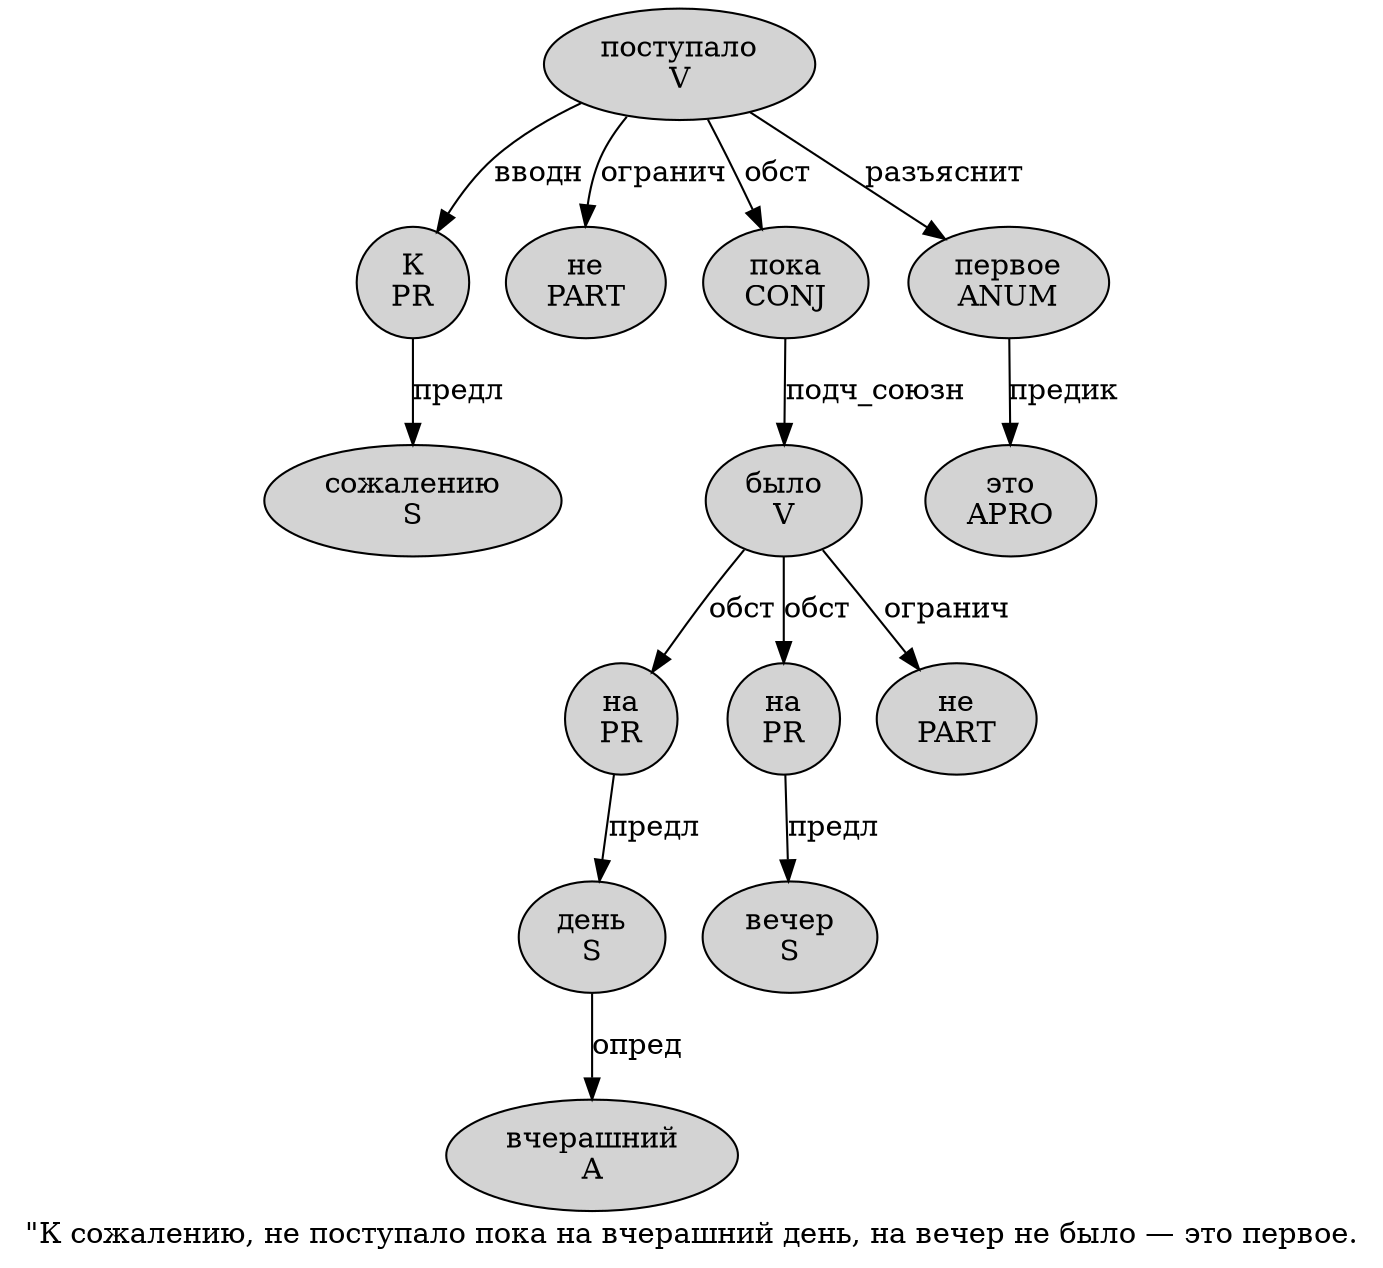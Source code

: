digraph SENTENCE_544 {
	graph [label="\"К сожалению, не поступало пока на вчерашний день, на вечер не было — это первое."]
	node [style=filled]
		1 [label="К
PR" color="" fillcolor=lightgray penwidth=1 shape=ellipse]
		2 [label="сожалению
S" color="" fillcolor=lightgray penwidth=1 shape=ellipse]
		4 [label="не
PART" color="" fillcolor=lightgray penwidth=1 shape=ellipse]
		5 [label="поступало
V" color="" fillcolor=lightgray penwidth=1 shape=ellipse]
		6 [label="пока
CONJ" color="" fillcolor=lightgray penwidth=1 shape=ellipse]
		7 [label="на
PR" color="" fillcolor=lightgray penwidth=1 shape=ellipse]
		8 [label="вчерашний
A" color="" fillcolor=lightgray penwidth=1 shape=ellipse]
		9 [label="день
S" color="" fillcolor=lightgray penwidth=1 shape=ellipse]
		11 [label="на
PR" color="" fillcolor=lightgray penwidth=1 shape=ellipse]
		12 [label="вечер
S" color="" fillcolor=lightgray penwidth=1 shape=ellipse]
		13 [label="не
PART" color="" fillcolor=lightgray penwidth=1 shape=ellipse]
		14 [label="было
V" color="" fillcolor=lightgray penwidth=1 shape=ellipse]
		16 [label="это
APRO" color="" fillcolor=lightgray penwidth=1 shape=ellipse]
		17 [label="первое
ANUM" color="" fillcolor=lightgray penwidth=1 shape=ellipse]
			9 -> 8 [label="опред"]
			1 -> 2 [label="предл"]
			14 -> 7 [label="обст"]
			14 -> 11 [label="обст"]
			14 -> 13 [label="огранич"]
			11 -> 12 [label="предл"]
			17 -> 16 [label="предик"]
			5 -> 1 [label="вводн"]
			5 -> 4 [label="огранич"]
			5 -> 6 [label="обст"]
			5 -> 17 [label="разъяснит"]
			6 -> 14 [label="подч_союзн"]
			7 -> 9 [label="предл"]
}